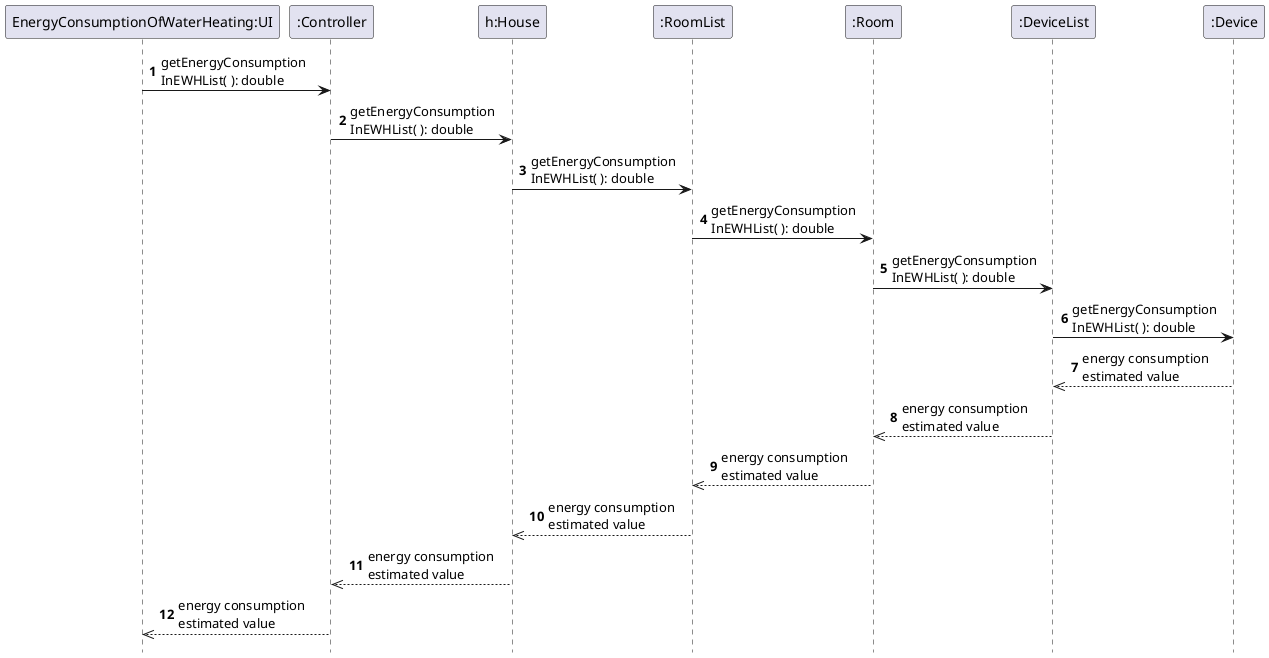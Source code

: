 @startuml
autonumber
hidefootbox


"EnergyConsumptionOfWaterHeating:UI" -> ":Controller": getEnergyConsumption\nInEWHList( ): double
":Controller" -> "h:House": getEnergyConsumption\nInEWHList( ): double
"h:House"->":RoomList": getEnergyConsumption\nInEWHList( ): double
":RoomList" -> ":Room": getEnergyConsumption\nInEWHList( ): double
":Room" -> ":DeviceList": getEnergyConsumption\nInEWHList( ): double
":DeviceList" -> ":Device": getEnergyConsumption\nInEWHList( ): double

":Device" -->> ":DeviceList": energy consumption\nestimated value
":DeviceList" -->> ":Room": energy consumption\nestimated value
":Room" -->> ":RoomList": energy consumption\nestimated value
":RoomList" -->> "h:House": energy consumption\nestimated value
"h:House" -->> ":Controller": energy consumption\nestimated value
":Controller" -->> "EnergyConsumptionOfWaterHeating:UI": energy consumption\nestimated value
@enduml
